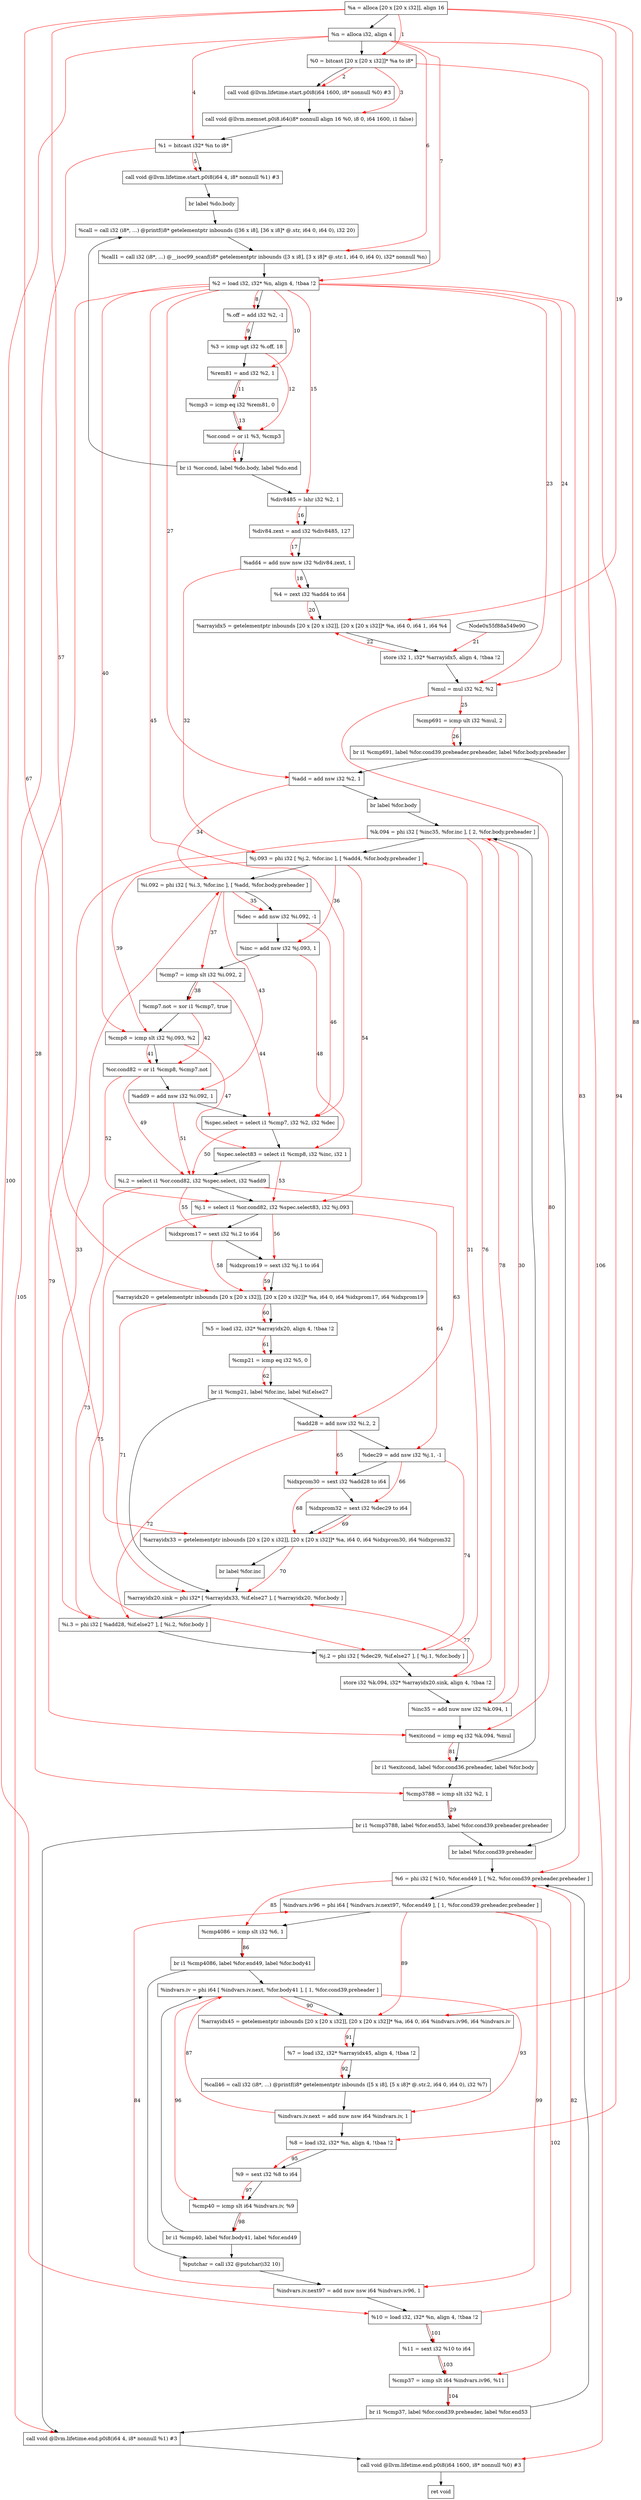 digraph "CDFG for'func' function" {
	Node0x55f88a549838[shape=record, label="  %a = alloca [20 x [20 x i32]], align 16"]
	Node0x55f88a549ef8[shape=record, label="  %n = alloca i32, align 4"]
	Node0x55f88a549f78[shape=record, label="  %0 = bitcast [20 x [20 x i32]]* %a to i8*"]
	Node0x55f88a54a3d8[shape=record, label="  call void @llvm.lifetime.start.p0i8(i64 1600, i8* nonnull %0) #3"]
	Node0x55f88a54a7a8[shape=record, label="  call void @llvm.memset.p0i8.i64(i8* nonnull align 16 %0, i8 0, i64 1600, i1 false)"]
	Node0x55f88a54a868[shape=record, label="  %1 = bitcast i32* %n to i8*"]
	Node0x55f88a54a9b8[shape=record, label="  call void @llvm.lifetime.start.p0i8(i64 4, i8* nonnull %1) #3"]
	Node0x55f88a54ab28[shape=record, label="  br label %do.body"]
	Node0x55f88a54ae78[shape=record, label="  %call = call i32 (i8*, ...) @printf(i8* getelementptr inbounds ([36 x i8], [36 x i8]* @.str, i64 0, i64 0), i32 20)"]
	Node0x55f88a54b0e8[shape=record, label="  %call1 = call i32 (i8*, ...) @__isoc99_scanf(i8* getelementptr inbounds ([3 x i8], [3 x i8]* @.str.1, i64 0, i64 0), i32* nonnull %n)"]
	Node0x55f88a54b1a8[shape=record, label="  %2 = load i32, i32* %n, align 4, !tbaa !2"]
	Node0x55f88a54c130[shape=record, label="  %.off = add i32 %2, -1"]
	Node0x55f88a54c1d0[shape=record, label="  %3 = icmp ugt i32 %.off, 18"]
	Node0x55f88a54c240[shape=record, label="  %rem81 = and i32 %2, 1"]
	Node0x55f88a54c300[shape=record, label="  %cmp3 = icmp eq i32 %rem81, 0"]
	Node0x55f88a54c390[shape=record, label="  %or.cond = or i1 %3, %cmp3"]
	Node0x55f88a4de588[shape=record, label="  br i1 %or.cond, label %do.body, label %do.end"]
	Node0x55f88a54c4f0[shape=record, label="  %div8485 = lshr i32 %2, 1"]
	Node0x55f88a54c5b0[shape=record, label="  %div84.zext = and i32 %div8485, 127"]
	Node0x55f88a54c7f0[shape=record, label="  %add4 = add nuw nsw i32 %div84.zext, 1"]
	Node0x55f88a54c478[shape=record, label="  %4 = zext i32 %add4 to i64"]
	Node0x55f88a54c900[shape=record, label="  %arrayidx5 = getelementptr inbounds [20 x [20 x i32]], [20 x [20 x i32]]* %a, i64 0, i64 1, i64 %4"]
	Node0x55f88a54c9b0[shape=record, label="  store i32 1, i32* %arrayidx5, align 4, !tbaa !2"]
	Node0x55f88a54d040[shape=record, label="  %mul = mul i32 %2, %2"]
	Node0x55f88a54d100[shape=record, label="  %cmp691 = icmp ult i32 %mul, 2"]
	Node0x55f88a54d3f8[shape=record, label="  br i1 %cmp691, label %for.cond39.preheader.preheader, label %for.body.preheader"]
	Node0x55f88a54d4a0[shape=record, label="  %add = add nsw i32 %2, 1"]
	Node0x55f88a54d548[shape=record, label="  br label %for.body"]
	Node0x55f88a54d6c0[shape=record, label="  %cmp3788 = icmp slt i32 %2, 1"]
	Node0x55f88a54d828[shape=record, label="  br i1 %cmp3788, label %for.end53, label %for.cond39.preheader.preheader"]
	Node0x55f88a54dc18[shape=record, label="  br label %for.cond39.preheader"]
	Node0x55f88a54dd58[shape=record, label="  %k.094 = phi i32 [ %inc35, %for.inc ], [ 2, %for.body.preheader ]"]
	Node0x55f88a54dec8[shape=record, label="  %j.093 = phi i32 [ %j.2, %for.inc ], [ %add4, %for.body.preheader ]"]
	Node0x55f88a54e038[shape=record, label="  %i.092 = phi i32 [ %i.3, %for.inc ], [ %add, %for.body.preheader ]"]
	Node0x55f88a54e120[shape=record, label="  %dec = add nsw i32 %i.092, -1"]
	Node0x55f88a54e1b0[shape=record, label="  %inc = add nsw i32 %j.093, 1"]
	Node0x55f88a54e240[shape=record, label="  %cmp7 = icmp slt i32 %i.092, 2"]
	Node0x55f88a54e2d0[shape=record, label="  %cmp7.not = xor i1 %cmp7, true"]
	Node0x55f88a54e340[shape=record, label="  %cmp8 = icmp slt i32 %j.093, %2"]
	Node0x55f88a54e3d0[shape=record, label="  %or.cond82 = or i1 %cmp8, %cmp7.not"]
	Node0x55f88a54e470[shape=record, label="  %add9 = add nsw i32 %i.092, 1"]
	Node0x55f88a54e518[shape=record, label="  %spec.select = select i1 %cmp7, i32 %2, i32 %dec"]
	Node0x55f88a54ede8[shape=record, label="  %spec.select83 = select i1 %cmp8, i32 %inc, i32 1"]
	Node0x55f88a54eea8[shape=record, label="  %i.2 = select i1 %or.cond82, i32 %spec.select, i32 %add9"]
	Node0x55f88a54ef58[shape=record, label="  %j.1 = select i1 %or.cond82, i32 %spec.select83, i32 %j.093"]
	Node0x55f88a54efd8[shape=record, label="  %idxprom17 = sext i32 %i.2 to i64"]
	Node0x55f88a54f068[shape=record, label="  %idxprom19 = sext i32 %j.1 to i64"]
	Node0x55f88a54f140[shape=record, label="  %arrayidx20 = getelementptr inbounds [20 x [20 x i32]], [20 x [20 x i32]]* %a, i64 0, i64 %idxprom17, i64 %idxprom19"]
	Node0x55f88a54f1d8[shape=record, label="  %5 = load i32, i32* %arrayidx20, align 4, !tbaa !2"]
	Node0x55f88a54f250[shape=record, label="  %cmp21 = icmp eq i32 %5, 0"]
	Node0x55f88a54f3d8[shape=record, label="  br i1 %cmp21, label %for.inc, label %if.else27"]
	Node0x55f88a54f450[shape=record, label="  %add28 = add nsw i32 %i.2, 2"]
	Node0x55f88a54f4e0[shape=record, label="  %dec29 = add nsw i32 %j.1, -1"]
	Node0x55f88a54f348[shape=record, label="  %idxprom30 = sext i32 %add28 to i64"]
	Node0x55f88a54f588[shape=record, label="  %idxprom32 = sext i32 %dec29 to i64"]
	Node0x55f88a54fc80[shape=record, label="  %arrayidx33 = getelementptr inbounds [20 x [20 x i32]], [20 x [20 x i32]]* %a, i64 0, i64 %idxprom30, i64 %idxprom32"]
	Node0x55f88a54fd18[shape=record, label="  br label %for.inc"]
	Node0x55f88a54fd68[shape=record, label="  %arrayidx20.sink = phi i32* [ %arrayidx33, %if.else27 ], [ %arrayidx20, %for.body ]"]
	Node0x55f88a54fe38[shape=record, label="  %i.3 = phi i32 [ %add28, %if.else27 ], [ %i.2, %for.body ]"]
	Node0x55f88a54fed8[shape=record, label="  %j.2 = phi i32 [ %dec29, %if.else27 ], [ %j.1, %for.body ]"]
	Node0x55f88a54ffa0[shape=record, label="  store i32 %k.094, i32* %arrayidx20.sink, align 4, !tbaa !2"]
	Node0x55f88a550020[shape=record, label="  %inc35 = add nuw nsw i32 %k.094, 1"]
	Node0x55f88a550090[shape=record, label="  %exitcond = icmp eq i32 %k.094, %mul"]
	Node0x55f88a550118[shape=record, label="  br i1 %exitcond, label %for.cond36.preheader, label %for.body"]
	Node0x55f88a550288[shape=record, label="  %6 = phi i32 [ %10, %for.end49 ], [ %2, %for.cond39.preheader.preheader ]"]
	Node0x55f88a550388[shape=record, label="  %indvars.iv96 = phi i64 [ %indvars.iv.next97, %for.end49 ], [ 1, %for.cond39.preheader.preheader ]"]
	Node0x55f88a550450[shape=record, label="  %cmp4086 = icmp slt i32 %6, 1"]
	Node0x55f88a550548[shape=record, label="  br i1 %cmp4086, label %for.end49, label %for.body41"]
	Node0x55f88a550628[shape=record, label="  %indvars.iv = phi i64 [ %indvars.iv.next, %for.body41 ], [ 1, %for.cond39.preheader ]"]
	Node0x55f88a550720[shape=record, label="  %arrayidx45 = getelementptr inbounds [20 x [20 x i32]], [20 x [20 x i32]]* %a, i64 0, i64 %indvars.iv96, i64 %indvars.iv"]
	Node0x55f88a54dfb8[shape=record, label="  %7 = load i32, i32* %arrayidx45, align 4, !tbaa !2"]
	Node0x55f88a550858[shape=record, label="  %call46 = call i32 (i8*, ...) @printf(i8* getelementptr inbounds ([5 x i8], [5 x i8]* @.str.2, i64 0, i64 0), i32 %7)"]
	Node0x55f88a550930[shape=record, label="  %indvars.iv.next = add nuw nsw i64 %indvars.iv, 1"]
	Node0x55f88a54de48[shape=record, label="  %8 = load i32, i32* %n, align 4, !tbaa !2"]
	Node0x55f88a54dd08[shape=record, label="  %9 = sext i32 %8 to i64"]
	Node0x55f88a550a30[shape=record, label="  %cmp40 = icmp slt i64 %indvars.iv, %9"]
	Node0x55f88a550ad8[shape=record, label="  br i1 %cmp40, label %for.body41, label %for.end49"]
	Node0x55f88a550c30[shape=record, label="  %putchar = call i32 @putchar(i32 10)"]
	Node0x55f88a550d00[shape=record, label="  %indvars.iv.next97 = add nuw nsw i64 %indvars.iv96, 1"]
	Node0x55f88a54d348[shape=record, label="  %10 = load i32, i32* %n, align 4, !tbaa !2"]
	Node0x55f88a550d58[shape=record, label="  %11 = sext i32 %10 to i64"]
	Node0x55f88a550dd0[shape=record, label="  %cmp37 = icmp slt i64 %indvars.iv96, %11"]
	Node0x55f88a550e58[shape=record, label="  br i1 %cmp37, label %for.cond39.preheader, label %for.end53"]
	Node0x55f88a550fd8[shape=record, label="  call void @llvm.lifetime.end.p0i8(i64 4, i8* nonnull %1) #3"]
	Node0x55f88a551138[shape=record, label="  call void @llvm.lifetime.end.p0i8(i64 1600, i8* nonnull %0) #3"]
	Node0x55f88a550160[shape=record, label="  ret void"]
	Node0x55f88a549838 -> Node0x55f88a549ef8
	Node0x55f88a549ef8 -> Node0x55f88a549f78
	Node0x55f88a549f78 -> Node0x55f88a54a3d8
	Node0x55f88a54a3d8 -> Node0x55f88a54a7a8
	Node0x55f88a54a7a8 -> Node0x55f88a54a868
	Node0x55f88a54a868 -> Node0x55f88a54a9b8
	Node0x55f88a54a9b8 -> Node0x55f88a54ab28
	Node0x55f88a54ab28 -> Node0x55f88a54ae78
	Node0x55f88a54ae78 -> Node0x55f88a54b0e8
	Node0x55f88a54b0e8 -> Node0x55f88a54b1a8
	Node0x55f88a54b1a8 -> Node0x55f88a54c130
	Node0x55f88a54c130 -> Node0x55f88a54c1d0
	Node0x55f88a54c1d0 -> Node0x55f88a54c240
	Node0x55f88a54c240 -> Node0x55f88a54c300
	Node0x55f88a54c300 -> Node0x55f88a54c390
	Node0x55f88a54c390 -> Node0x55f88a4de588
	Node0x55f88a4de588 -> Node0x55f88a54ae78
	Node0x55f88a4de588 -> Node0x55f88a54c4f0
	Node0x55f88a54c4f0 -> Node0x55f88a54c5b0
	Node0x55f88a54c5b0 -> Node0x55f88a54c7f0
	Node0x55f88a54c7f0 -> Node0x55f88a54c478
	Node0x55f88a54c478 -> Node0x55f88a54c900
	Node0x55f88a54c900 -> Node0x55f88a54c9b0
	Node0x55f88a54c9b0 -> Node0x55f88a54d040
	Node0x55f88a54d040 -> Node0x55f88a54d100
	Node0x55f88a54d100 -> Node0x55f88a54d3f8
	Node0x55f88a54d3f8 -> Node0x55f88a54dc18
	Node0x55f88a54d3f8 -> Node0x55f88a54d4a0
	Node0x55f88a54d4a0 -> Node0x55f88a54d548
	Node0x55f88a54d548 -> Node0x55f88a54dd58
	Node0x55f88a54d6c0 -> Node0x55f88a54d828
	Node0x55f88a54d828 -> Node0x55f88a550fd8
	Node0x55f88a54d828 -> Node0x55f88a54dc18
	Node0x55f88a54dc18 -> Node0x55f88a550288
	Node0x55f88a54dd58 -> Node0x55f88a54dec8
	Node0x55f88a54dec8 -> Node0x55f88a54e038
	Node0x55f88a54e038 -> Node0x55f88a54e120
	Node0x55f88a54e120 -> Node0x55f88a54e1b0
	Node0x55f88a54e1b0 -> Node0x55f88a54e240
	Node0x55f88a54e240 -> Node0x55f88a54e2d0
	Node0x55f88a54e2d0 -> Node0x55f88a54e340
	Node0x55f88a54e340 -> Node0x55f88a54e3d0
	Node0x55f88a54e3d0 -> Node0x55f88a54e470
	Node0x55f88a54e470 -> Node0x55f88a54e518
	Node0x55f88a54e518 -> Node0x55f88a54ede8
	Node0x55f88a54ede8 -> Node0x55f88a54eea8
	Node0x55f88a54eea8 -> Node0x55f88a54ef58
	Node0x55f88a54ef58 -> Node0x55f88a54efd8
	Node0x55f88a54efd8 -> Node0x55f88a54f068
	Node0x55f88a54f068 -> Node0x55f88a54f140
	Node0x55f88a54f140 -> Node0x55f88a54f1d8
	Node0x55f88a54f1d8 -> Node0x55f88a54f250
	Node0x55f88a54f250 -> Node0x55f88a54f3d8
	Node0x55f88a54f3d8 -> Node0x55f88a54fd68
	Node0x55f88a54f3d8 -> Node0x55f88a54f450
	Node0x55f88a54f450 -> Node0x55f88a54f4e0
	Node0x55f88a54f4e0 -> Node0x55f88a54f348
	Node0x55f88a54f348 -> Node0x55f88a54f588
	Node0x55f88a54f588 -> Node0x55f88a54fc80
	Node0x55f88a54fc80 -> Node0x55f88a54fd18
	Node0x55f88a54fd18 -> Node0x55f88a54fd68
	Node0x55f88a54fd68 -> Node0x55f88a54fe38
	Node0x55f88a54fe38 -> Node0x55f88a54fed8
	Node0x55f88a54fed8 -> Node0x55f88a54ffa0
	Node0x55f88a54ffa0 -> Node0x55f88a550020
	Node0x55f88a550020 -> Node0x55f88a550090
	Node0x55f88a550090 -> Node0x55f88a550118
	Node0x55f88a550118 -> Node0x55f88a54d6c0
	Node0x55f88a550118 -> Node0x55f88a54dd58
	Node0x55f88a550288 -> Node0x55f88a550388
	Node0x55f88a550388 -> Node0x55f88a550450
	Node0x55f88a550450 -> Node0x55f88a550548
	Node0x55f88a550548 -> Node0x55f88a550c30
	Node0x55f88a550548 -> Node0x55f88a550628
	Node0x55f88a550628 -> Node0x55f88a550720
	Node0x55f88a550720 -> Node0x55f88a54dfb8
	Node0x55f88a54dfb8 -> Node0x55f88a550858
	Node0x55f88a550858 -> Node0x55f88a550930
	Node0x55f88a550930 -> Node0x55f88a54de48
	Node0x55f88a54de48 -> Node0x55f88a54dd08
	Node0x55f88a54dd08 -> Node0x55f88a550a30
	Node0x55f88a550a30 -> Node0x55f88a550ad8
	Node0x55f88a550ad8 -> Node0x55f88a550628
	Node0x55f88a550ad8 -> Node0x55f88a550c30
	Node0x55f88a550c30 -> Node0x55f88a550d00
	Node0x55f88a550d00 -> Node0x55f88a54d348
	Node0x55f88a54d348 -> Node0x55f88a550d58
	Node0x55f88a550d58 -> Node0x55f88a550dd0
	Node0x55f88a550dd0 -> Node0x55f88a550e58
	Node0x55f88a550e58 -> Node0x55f88a550288
	Node0x55f88a550e58 -> Node0x55f88a550fd8
	Node0x55f88a550fd8 -> Node0x55f88a551138
	Node0x55f88a551138 -> Node0x55f88a550160
edge [color=red]
	Node0x55f88a549838 -> Node0x55f88a549f78[label="1"]
	Node0x55f88a549f78 -> Node0x55f88a54a3d8[label="2"]
	Node0x55f88a549f78 -> Node0x55f88a54a7a8[label="3"]
	Node0x55f88a549ef8 -> Node0x55f88a54a868[label="4"]
	Node0x55f88a54a868 -> Node0x55f88a54a9b8[label="5"]
	Node0x55f88a549ef8 -> Node0x55f88a54b0e8[label="6"]
	Node0x55f88a549ef8 -> Node0x55f88a54b1a8[label="7"]
	Node0x55f88a54b1a8 -> Node0x55f88a54c130[label="8"]
	Node0x55f88a54c130 -> Node0x55f88a54c1d0[label="9"]
	Node0x55f88a54b1a8 -> Node0x55f88a54c240[label="10"]
	Node0x55f88a54c240 -> Node0x55f88a54c300[label="11"]
	Node0x55f88a54c1d0 -> Node0x55f88a54c390[label="12"]
	Node0x55f88a54c300 -> Node0x55f88a54c390[label="13"]
	Node0x55f88a54c390 -> Node0x55f88a4de588[label="14"]
	Node0x55f88a54b1a8 -> Node0x55f88a54c4f0[label="15"]
	Node0x55f88a54c4f0 -> Node0x55f88a54c5b0[label="16"]
	Node0x55f88a54c5b0 -> Node0x55f88a54c7f0[label="17"]
	Node0x55f88a54c7f0 -> Node0x55f88a54c478[label="18"]
	Node0x55f88a549838 -> Node0x55f88a54c900[label="19"]
	Node0x55f88a54c478 -> Node0x55f88a54c900[label="20"]
	Node0x55f88a549e90 -> Node0x55f88a54c9b0[label="21"]
	Node0x55f88a54c9b0 -> Node0x55f88a54c900[label="22"]
	Node0x55f88a54b1a8 -> Node0x55f88a54d040[label="23"]
	Node0x55f88a54b1a8 -> Node0x55f88a54d040[label="24"]
	Node0x55f88a54d040 -> Node0x55f88a54d100[label="25"]
	Node0x55f88a54d100 -> Node0x55f88a54d3f8[label="26"]
	Node0x55f88a54b1a8 -> Node0x55f88a54d4a0[label="27"]
	Node0x55f88a54b1a8 -> Node0x55f88a54d6c0[label="28"]
	Node0x55f88a54d6c0 -> Node0x55f88a54d828[label="29"]
	Node0x55f88a550020 -> Node0x55f88a54dd58[label="30"]
	Node0x55f88a54fed8 -> Node0x55f88a54dec8[label="31"]
	Node0x55f88a54c7f0 -> Node0x55f88a54dec8[label="32"]
	Node0x55f88a54fe38 -> Node0x55f88a54e038[label="33"]
	Node0x55f88a54d4a0 -> Node0x55f88a54e038[label="34"]
	Node0x55f88a54e038 -> Node0x55f88a54e120[label="35"]
	Node0x55f88a54dec8 -> Node0x55f88a54e1b0[label="36"]
	Node0x55f88a54e038 -> Node0x55f88a54e240[label="37"]
	Node0x55f88a54e240 -> Node0x55f88a54e2d0[label="38"]
	Node0x55f88a54dec8 -> Node0x55f88a54e340[label="39"]
	Node0x55f88a54b1a8 -> Node0x55f88a54e340[label="40"]
	Node0x55f88a54e340 -> Node0x55f88a54e3d0[label="41"]
	Node0x55f88a54e2d0 -> Node0x55f88a54e3d0[label="42"]
	Node0x55f88a54e038 -> Node0x55f88a54e470[label="43"]
	Node0x55f88a54e240 -> Node0x55f88a54e518[label="44"]
	Node0x55f88a54b1a8 -> Node0x55f88a54e518[label="45"]
	Node0x55f88a54e120 -> Node0x55f88a54e518[label="46"]
	Node0x55f88a54e340 -> Node0x55f88a54ede8[label="47"]
	Node0x55f88a54e1b0 -> Node0x55f88a54ede8[label="48"]
	Node0x55f88a54e3d0 -> Node0x55f88a54eea8[label="49"]
	Node0x55f88a54e518 -> Node0x55f88a54eea8[label="50"]
	Node0x55f88a54e470 -> Node0x55f88a54eea8[label="51"]
	Node0x55f88a54e3d0 -> Node0x55f88a54ef58[label="52"]
	Node0x55f88a54ede8 -> Node0x55f88a54ef58[label="53"]
	Node0x55f88a54dec8 -> Node0x55f88a54ef58[label="54"]
	Node0x55f88a54eea8 -> Node0x55f88a54efd8[label="55"]
	Node0x55f88a54ef58 -> Node0x55f88a54f068[label="56"]
	Node0x55f88a549838 -> Node0x55f88a54f140[label="57"]
	Node0x55f88a54efd8 -> Node0x55f88a54f140[label="58"]
	Node0x55f88a54f068 -> Node0x55f88a54f140[label="59"]
	Node0x55f88a54f140 -> Node0x55f88a54f1d8[label="60"]
	Node0x55f88a54f1d8 -> Node0x55f88a54f250[label="61"]
	Node0x55f88a54f250 -> Node0x55f88a54f3d8[label="62"]
	Node0x55f88a54eea8 -> Node0x55f88a54f450[label="63"]
	Node0x55f88a54ef58 -> Node0x55f88a54f4e0[label="64"]
	Node0x55f88a54f450 -> Node0x55f88a54f348[label="65"]
	Node0x55f88a54f4e0 -> Node0x55f88a54f588[label="66"]
	Node0x55f88a549838 -> Node0x55f88a54fc80[label="67"]
	Node0x55f88a54f348 -> Node0x55f88a54fc80[label="68"]
	Node0x55f88a54f588 -> Node0x55f88a54fc80[label="69"]
	Node0x55f88a54fc80 -> Node0x55f88a54fd68[label="70"]
	Node0x55f88a54f140 -> Node0x55f88a54fd68[label="71"]
	Node0x55f88a54f450 -> Node0x55f88a54fe38[label="72"]
	Node0x55f88a54eea8 -> Node0x55f88a54fe38[label="73"]
	Node0x55f88a54f4e0 -> Node0x55f88a54fed8[label="74"]
	Node0x55f88a54ef58 -> Node0x55f88a54fed8[label="75"]
	Node0x55f88a54dd58 -> Node0x55f88a54ffa0[label="76"]
	Node0x55f88a54ffa0 -> Node0x55f88a54fd68[label="77"]
	Node0x55f88a54dd58 -> Node0x55f88a550020[label="78"]
	Node0x55f88a54dd58 -> Node0x55f88a550090[label="79"]
	Node0x55f88a54d040 -> Node0x55f88a550090[label="80"]
	Node0x55f88a550090 -> Node0x55f88a550118[label="81"]
	Node0x55f88a54d348 -> Node0x55f88a550288[label="82"]
	Node0x55f88a54b1a8 -> Node0x55f88a550288[label="83"]
	Node0x55f88a550d00 -> Node0x55f88a550388[label="84"]
	Node0x55f88a550288 -> Node0x55f88a550450[label="85"]
	Node0x55f88a550450 -> Node0x55f88a550548[label="86"]
	Node0x55f88a550930 -> Node0x55f88a550628[label="87"]
	Node0x55f88a549838 -> Node0x55f88a550720[label="88"]
	Node0x55f88a550388 -> Node0x55f88a550720[label="89"]
	Node0x55f88a550628 -> Node0x55f88a550720[label="90"]
	Node0x55f88a550720 -> Node0x55f88a54dfb8[label="91"]
	Node0x55f88a54dfb8 -> Node0x55f88a550858[label="92"]
	Node0x55f88a550628 -> Node0x55f88a550930[label="93"]
	Node0x55f88a549ef8 -> Node0x55f88a54de48[label="94"]
	Node0x55f88a54de48 -> Node0x55f88a54dd08[label="95"]
	Node0x55f88a550628 -> Node0x55f88a550a30[label="96"]
	Node0x55f88a54dd08 -> Node0x55f88a550a30[label="97"]
	Node0x55f88a550a30 -> Node0x55f88a550ad8[label="98"]
	Node0x55f88a550388 -> Node0x55f88a550d00[label="99"]
	Node0x55f88a549ef8 -> Node0x55f88a54d348[label="100"]
	Node0x55f88a54d348 -> Node0x55f88a550d58[label="101"]
	Node0x55f88a550388 -> Node0x55f88a550dd0[label="102"]
	Node0x55f88a550d58 -> Node0x55f88a550dd0[label="103"]
	Node0x55f88a550dd0 -> Node0x55f88a550e58[label="104"]
	Node0x55f88a54a868 -> Node0x55f88a550fd8[label="105"]
	Node0x55f88a549f78 -> Node0x55f88a551138[label="106"]
}
